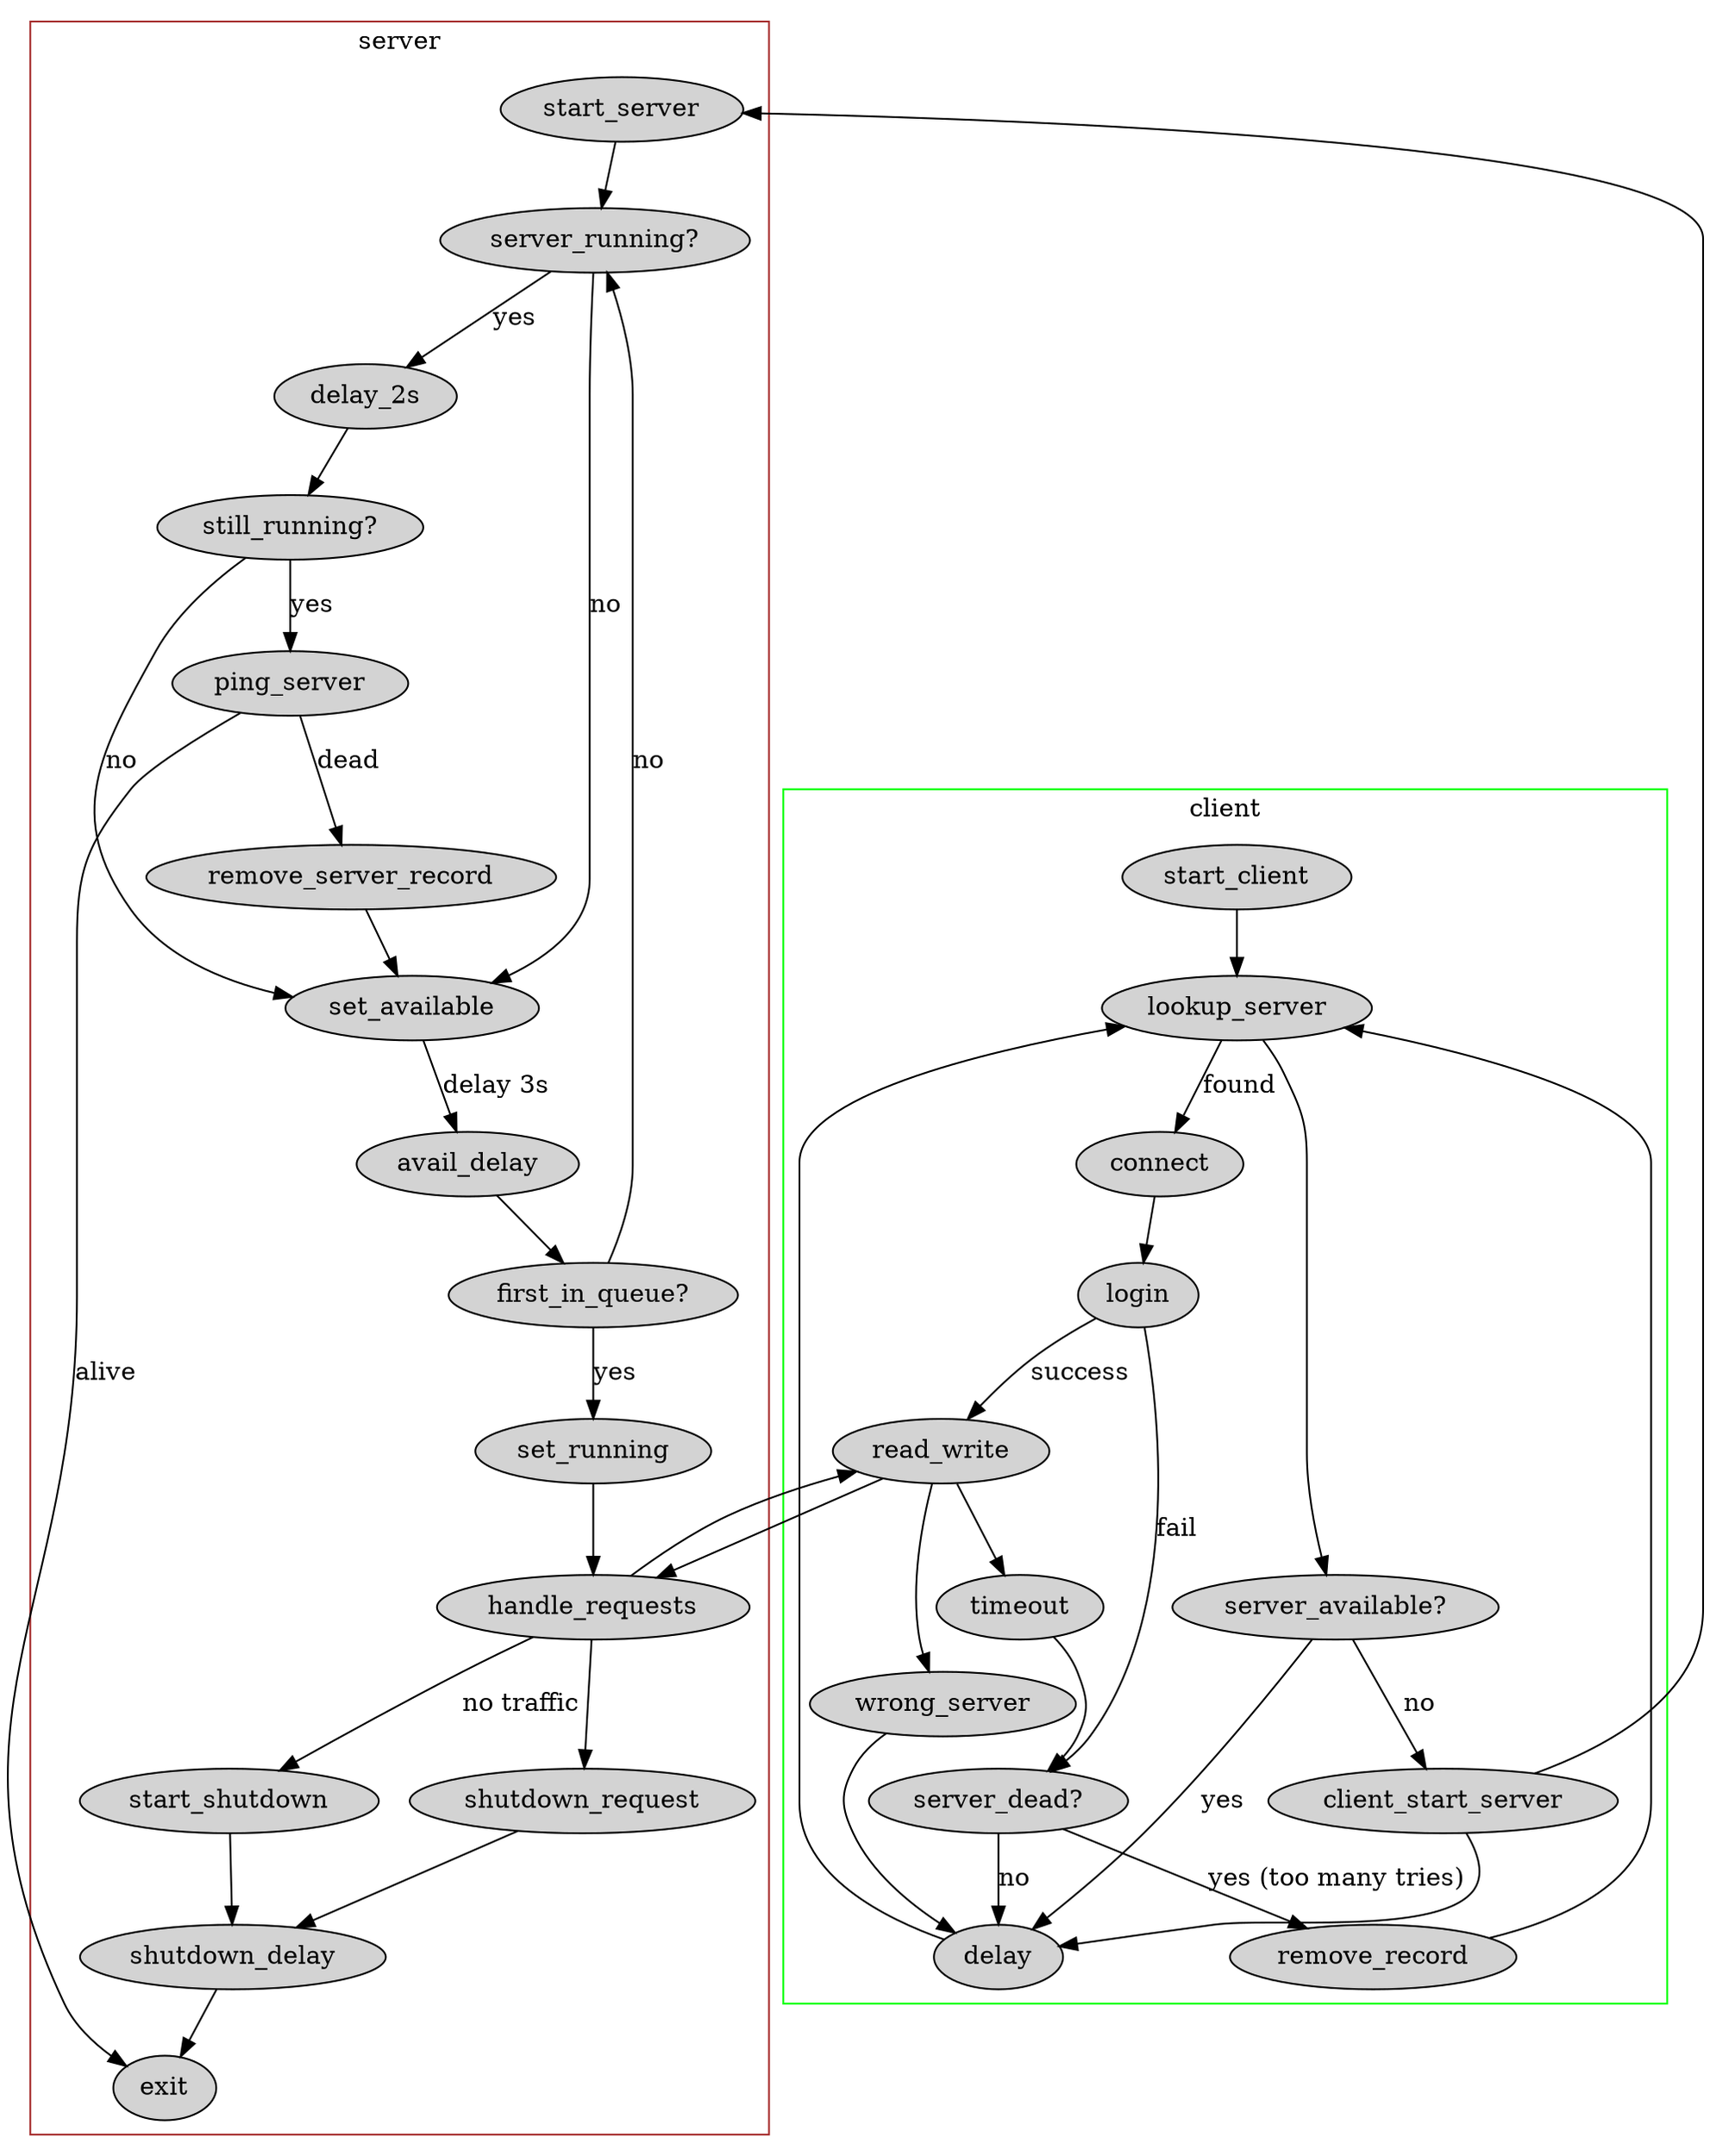 digraph G {

    // put client after server so server_start node is visible
    //
    subgraph cluster_0 {
        node [style=filled];
	
	start_client -> lookup_server;
	lookup_server -> connect [label=found];

	lookup_server -> "server_available?";
	"server_available?" -> delay [label=yes];
	"server_available?" -> client_start_server [label=no];

	client_start_server -> delay;

	connect -> login;
	login -> read_write [label=success];
	login -> "server_dead?" [label=fail];

	read_write -> timeout -> "server_dead?";
	read_write -> wrong_server -> delay;
	// read_write -> read_write;
	
	"server_dead?" -> remove_record [label="yes (too many tries)"];
	remove_record -> lookup_server;
	"server_dead?" -> delay [label=no];

	delay -> lookup_server;	

        label = "client";
        color=green;
    }

    subgraph cluster_1 {
        node [style=filled];
	
	start_server -> "server_running?";
	"server_running?" -> set_available [label="no"];
	"server_running?" -> delay_2s [label="yes"];
	delay_2s -> "still_running?";
	"still_running?" -> ping_server [label=yes];
	"still_running?" -> set_available [label=no];
	ping_server -> exit [label=alive];
	ping_server -> remove_server_record [label=dead];
	remove_server_record -> set_available;
	set_available -> avail_delay [label="delay 3s"];
	avail_delay -> "first_in_queue?";

	"first_in_queue?" -> set_running [label=yes];
	set_running -> handle_requests;
	"first_in_queue?" -> "server_running?" [label=no];

	handle_requests -> start_shutdown [label="no traffic"];
	handle_requests -> shutdown_request;
	start_shutdown -> shutdown_delay;
	shutdown_request -> shutdown_delay;
	shutdown_delay -> exit;
	
        label = "server";
        color=brown;
    }

    client_start_server -> start_server;
    handle_requests -> read_write;
    read_write -> handle_requests;
}
